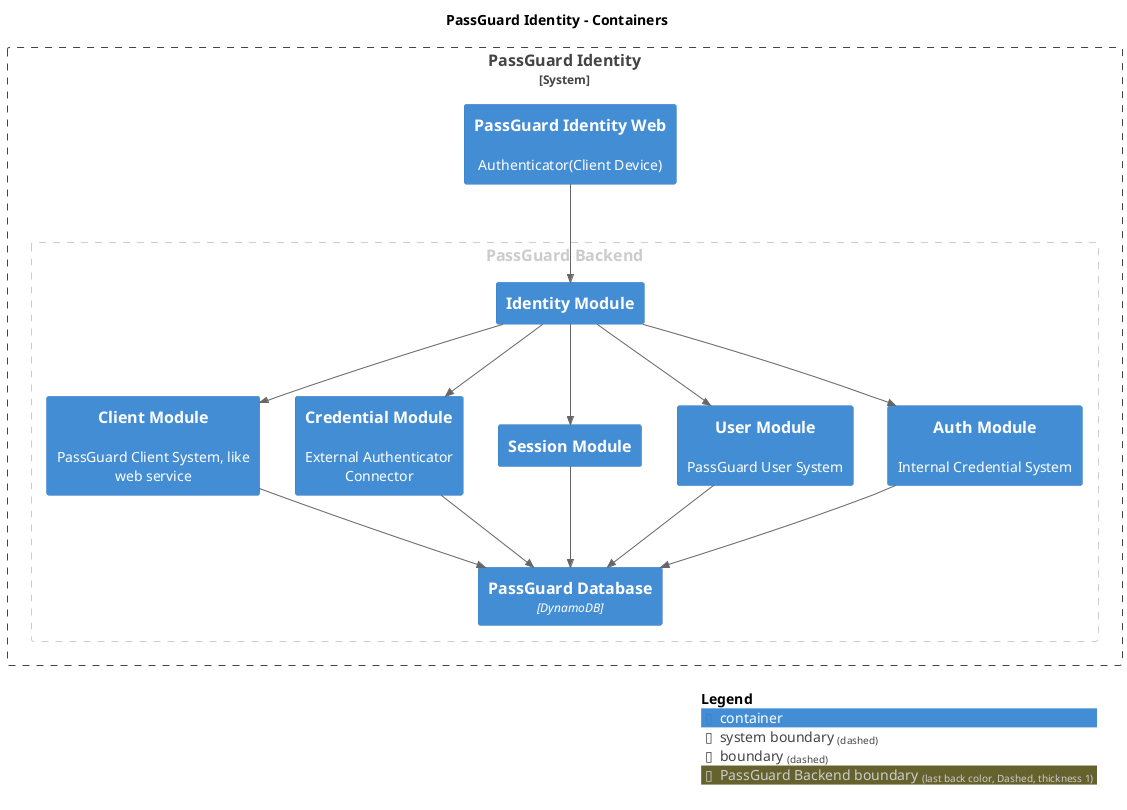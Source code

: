 @startuml
set separator none
title PassGuard Identity - Containers

top to bottom direction

!include <C4/C4>
!include <C4/C4_Context>
!include <C4/C4_Container>

System_Boundary("PassGuardIdentity_boundary", "PassGuard Identity", $tags="") {
  AddBoundaryTag("PassGuard Backend", $borderColor="#cccccc", $fontColor="#cccccc", $borderStyle="Dashed", $borderThickness="1")
  Boundary(group_1, "PassGuard Backend", $tags="PassGuard Backend") {
    Container(PassGuardIdentity.ClientModule, "Client Module", $techn="", $descr="PassGuard Client System, like web service", $tags="", $link="")
    Container(PassGuardIdentity.CredentialModule, "Credential Module", $techn="", $descr="External Authenticator Connector", $tags="", $link="")
    Container(PassGuardIdentity.SessionModule, "Session Module", $techn="", $descr="", $tags="", $link="")
    Container(PassGuardIdentity.UserModule, "User Module", $techn="", $descr="PassGuard User System", $tags="", $link="")
    Container(PassGuardIdentity.PassGuardDatabase, "PassGuard Database", $techn="DynamoDB", $descr="", $tags="", $link="")
    Container(PassGuardIdentity.IdentityModule, "Identity Module", $techn="", $descr="", $tags="", $link="")
    Container(PassGuardIdentity.AuthModule, "Auth Module", $techn="", $descr="Internal Credential System", $tags="", $link="")
  }

  Container(PassGuardIdentity.PassGuardIdentityWeb, "PassGuard Identity Web", $techn="", $descr="Authenticator(Client Device)", $tags="", $link="")
}

Rel(PassGuardIdentity.PassGuardIdentityWeb, PassGuardIdentity.IdentityModule, "", $techn="", $tags="", $link="")
Rel(PassGuardIdentity.IdentityModule, PassGuardIdentity.AuthModule, "", $techn="", $tags="", $link="")
Rel(PassGuardIdentity.IdentityModule, PassGuardIdentity.ClientModule, "", $techn="", $tags="", $link="")
Rel(PassGuardIdentity.IdentityModule, PassGuardIdentity.UserModule, "", $techn="", $tags="", $link="")
Rel(PassGuardIdentity.IdentityModule, PassGuardIdentity.SessionModule, "", $techn="", $tags="", $link="")
Rel(PassGuardIdentity.IdentityModule, PassGuardIdentity.CredentialModule, "", $techn="", $tags="", $link="")
Rel(PassGuardIdentity.AuthModule, PassGuardIdentity.PassGuardDatabase, "", $techn="", $tags="", $link="")
Rel(PassGuardIdentity.ClientModule, PassGuardIdentity.PassGuardDatabase, "", $techn="", $tags="", $link="")
Rel(PassGuardIdentity.UserModule, PassGuardIdentity.PassGuardDatabase, "", $techn="", $tags="", $link="")
Rel(PassGuardIdentity.CredentialModule, PassGuardIdentity.PassGuardDatabase, "", $techn="", $tags="", $link="")
Rel(PassGuardIdentity.SessionModule, PassGuardIdentity.PassGuardDatabase, "", $techn="", $tags="", $link="")

SHOW_LEGEND(true)
@enduml